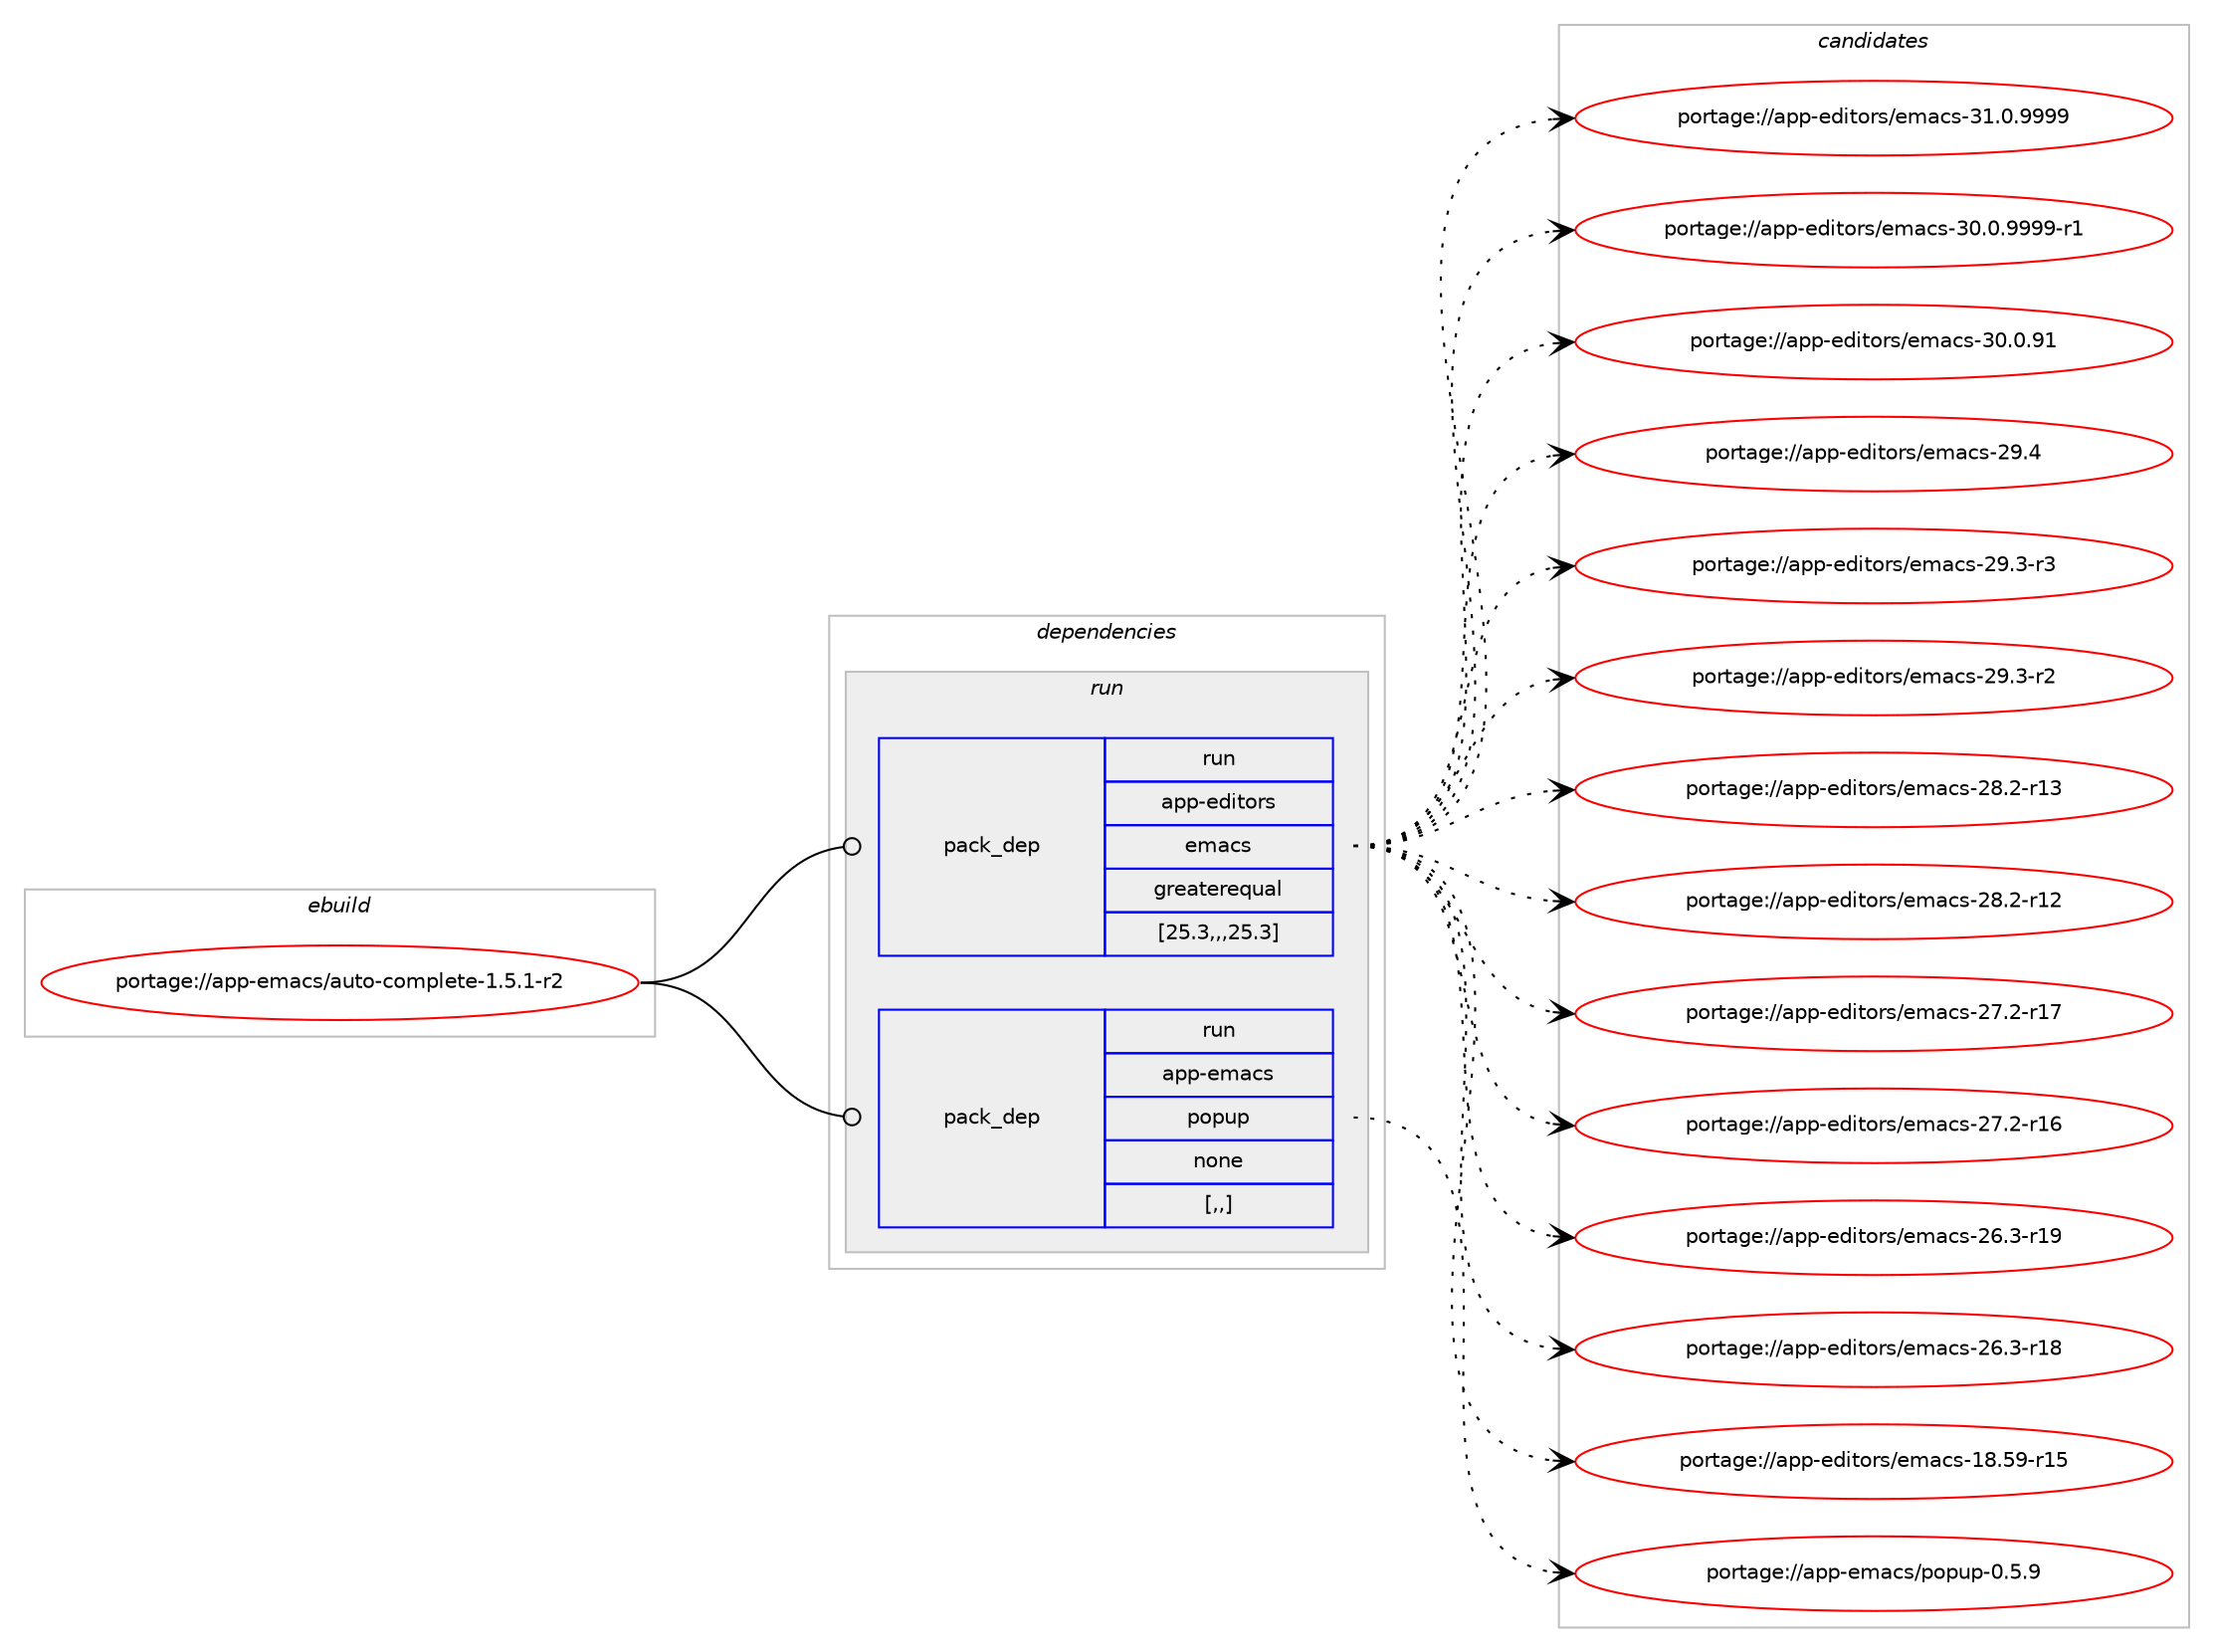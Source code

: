 digraph prolog {

# *************
# Graph options
# *************

newrank=true;
concentrate=true;
compound=true;
graph [rankdir=LR,fontname=Helvetica,fontsize=10,ranksep=1.5];#, ranksep=2.5, nodesep=0.2];
edge  [arrowhead=vee];
node  [fontname=Helvetica,fontsize=10];

# **********
# The ebuild
# **********

subgraph cluster_leftcol {
color=gray;
label=<<i>ebuild</i>>;
id [label="portage://app-emacs/auto-complete-1.5.1-r2", color=red, width=4, href="../app-emacs/auto-complete-1.5.1-r2.svg"];
}

# ****************
# The dependencies
# ****************

subgraph cluster_midcol {
color=gray;
label=<<i>dependencies</i>>;
subgraph cluster_compile {
fillcolor="#eeeeee";
style=filled;
label=<<i>compile</i>>;
}
subgraph cluster_compileandrun {
fillcolor="#eeeeee";
style=filled;
label=<<i>compile and run</i>>;
}
subgraph cluster_run {
fillcolor="#eeeeee";
style=filled;
label=<<i>run</i>>;
subgraph pack376224 {
dependency516044 [label=<<TABLE BORDER="0" CELLBORDER="1" CELLSPACING="0" CELLPADDING="4" WIDTH="220"><TR><TD ROWSPAN="6" CELLPADDING="30">pack_dep</TD></TR><TR><TD WIDTH="110">run</TD></TR><TR><TD>app-editors</TD></TR><TR><TD>emacs</TD></TR><TR><TD>greaterequal</TD></TR><TR><TD>[25.3,,,25.3]</TD></TR></TABLE>>, shape=none, color=blue];
}
id:e -> dependency516044:w [weight=20,style="solid",arrowhead="odot"];
subgraph pack376225 {
dependency516045 [label=<<TABLE BORDER="0" CELLBORDER="1" CELLSPACING="0" CELLPADDING="4" WIDTH="220"><TR><TD ROWSPAN="6" CELLPADDING="30">pack_dep</TD></TR><TR><TD WIDTH="110">run</TD></TR><TR><TD>app-emacs</TD></TR><TR><TD>popup</TD></TR><TR><TD>none</TD></TR><TR><TD>[,,]</TD></TR></TABLE>>, shape=none, color=blue];
}
id:e -> dependency516045:w [weight=20,style="solid",arrowhead="odot"];
}
}

# **************
# The candidates
# **************

subgraph cluster_choices {
rank=same;
color=gray;
label=<<i>candidates</i>>;

subgraph choice376224 {
color=black;
nodesep=1;
choice971121124510110010511611111411547101109979911545514946484657575757 [label="portage://app-editors/emacs-31.0.9999", color=red, width=4,href="../app-editors/emacs-31.0.9999.svg"];
choice9711211245101100105116111114115471011099799115455148464846575757574511449 [label="portage://app-editors/emacs-30.0.9999-r1", color=red, width=4,href="../app-editors/emacs-30.0.9999-r1.svg"];
choice97112112451011001051161111141154710110997991154551484648465749 [label="portage://app-editors/emacs-30.0.91", color=red, width=4,href="../app-editors/emacs-30.0.91.svg"];
choice97112112451011001051161111141154710110997991154550574652 [label="portage://app-editors/emacs-29.4", color=red, width=4,href="../app-editors/emacs-29.4.svg"];
choice971121124510110010511611111411547101109979911545505746514511451 [label="portage://app-editors/emacs-29.3-r3", color=red, width=4,href="../app-editors/emacs-29.3-r3.svg"];
choice971121124510110010511611111411547101109979911545505746514511450 [label="portage://app-editors/emacs-29.3-r2", color=red, width=4,href="../app-editors/emacs-29.3-r2.svg"];
choice97112112451011001051161111141154710110997991154550564650451144951 [label="portage://app-editors/emacs-28.2-r13", color=red, width=4,href="../app-editors/emacs-28.2-r13.svg"];
choice97112112451011001051161111141154710110997991154550564650451144950 [label="portage://app-editors/emacs-28.2-r12", color=red, width=4,href="../app-editors/emacs-28.2-r12.svg"];
choice97112112451011001051161111141154710110997991154550554650451144955 [label="portage://app-editors/emacs-27.2-r17", color=red, width=4,href="../app-editors/emacs-27.2-r17.svg"];
choice97112112451011001051161111141154710110997991154550554650451144954 [label="portage://app-editors/emacs-27.2-r16", color=red, width=4,href="../app-editors/emacs-27.2-r16.svg"];
choice97112112451011001051161111141154710110997991154550544651451144957 [label="portage://app-editors/emacs-26.3-r19", color=red, width=4,href="../app-editors/emacs-26.3-r19.svg"];
choice97112112451011001051161111141154710110997991154550544651451144956 [label="portage://app-editors/emacs-26.3-r18", color=red, width=4,href="../app-editors/emacs-26.3-r18.svg"];
choice9711211245101100105116111114115471011099799115454956465357451144953 [label="portage://app-editors/emacs-18.59-r15", color=red, width=4,href="../app-editors/emacs-18.59-r15.svg"];
dependency516044:e -> choice971121124510110010511611111411547101109979911545514946484657575757:w [style=dotted,weight="100"];
dependency516044:e -> choice9711211245101100105116111114115471011099799115455148464846575757574511449:w [style=dotted,weight="100"];
dependency516044:e -> choice97112112451011001051161111141154710110997991154551484648465749:w [style=dotted,weight="100"];
dependency516044:e -> choice97112112451011001051161111141154710110997991154550574652:w [style=dotted,weight="100"];
dependency516044:e -> choice971121124510110010511611111411547101109979911545505746514511451:w [style=dotted,weight="100"];
dependency516044:e -> choice971121124510110010511611111411547101109979911545505746514511450:w [style=dotted,weight="100"];
dependency516044:e -> choice97112112451011001051161111141154710110997991154550564650451144951:w [style=dotted,weight="100"];
dependency516044:e -> choice97112112451011001051161111141154710110997991154550564650451144950:w [style=dotted,weight="100"];
dependency516044:e -> choice97112112451011001051161111141154710110997991154550554650451144955:w [style=dotted,weight="100"];
dependency516044:e -> choice97112112451011001051161111141154710110997991154550554650451144954:w [style=dotted,weight="100"];
dependency516044:e -> choice97112112451011001051161111141154710110997991154550544651451144957:w [style=dotted,weight="100"];
dependency516044:e -> choice97112112451011001051161111141154710110997991154550544651451144956:w [style=dotted,weight="100"];
dependency516044:e -> choice9711211245101100105116111114115471011099799115454956465357451144953:w [style=dotted,weight="100"];
}
subgraph choice376225 {
color=black;
nodesep=1;
choice9711211245101109979911547112111112117112454846534657 [label="portage://app-emacs/popup-0.5.9", color=red, width=4,href="../app-emacs/popup-0.5.9.svg"];
dependency516045:e -> choice9711211245101109979911547112111112117112454846534657:w [style=dotted,weight="100"];
}
}

}
